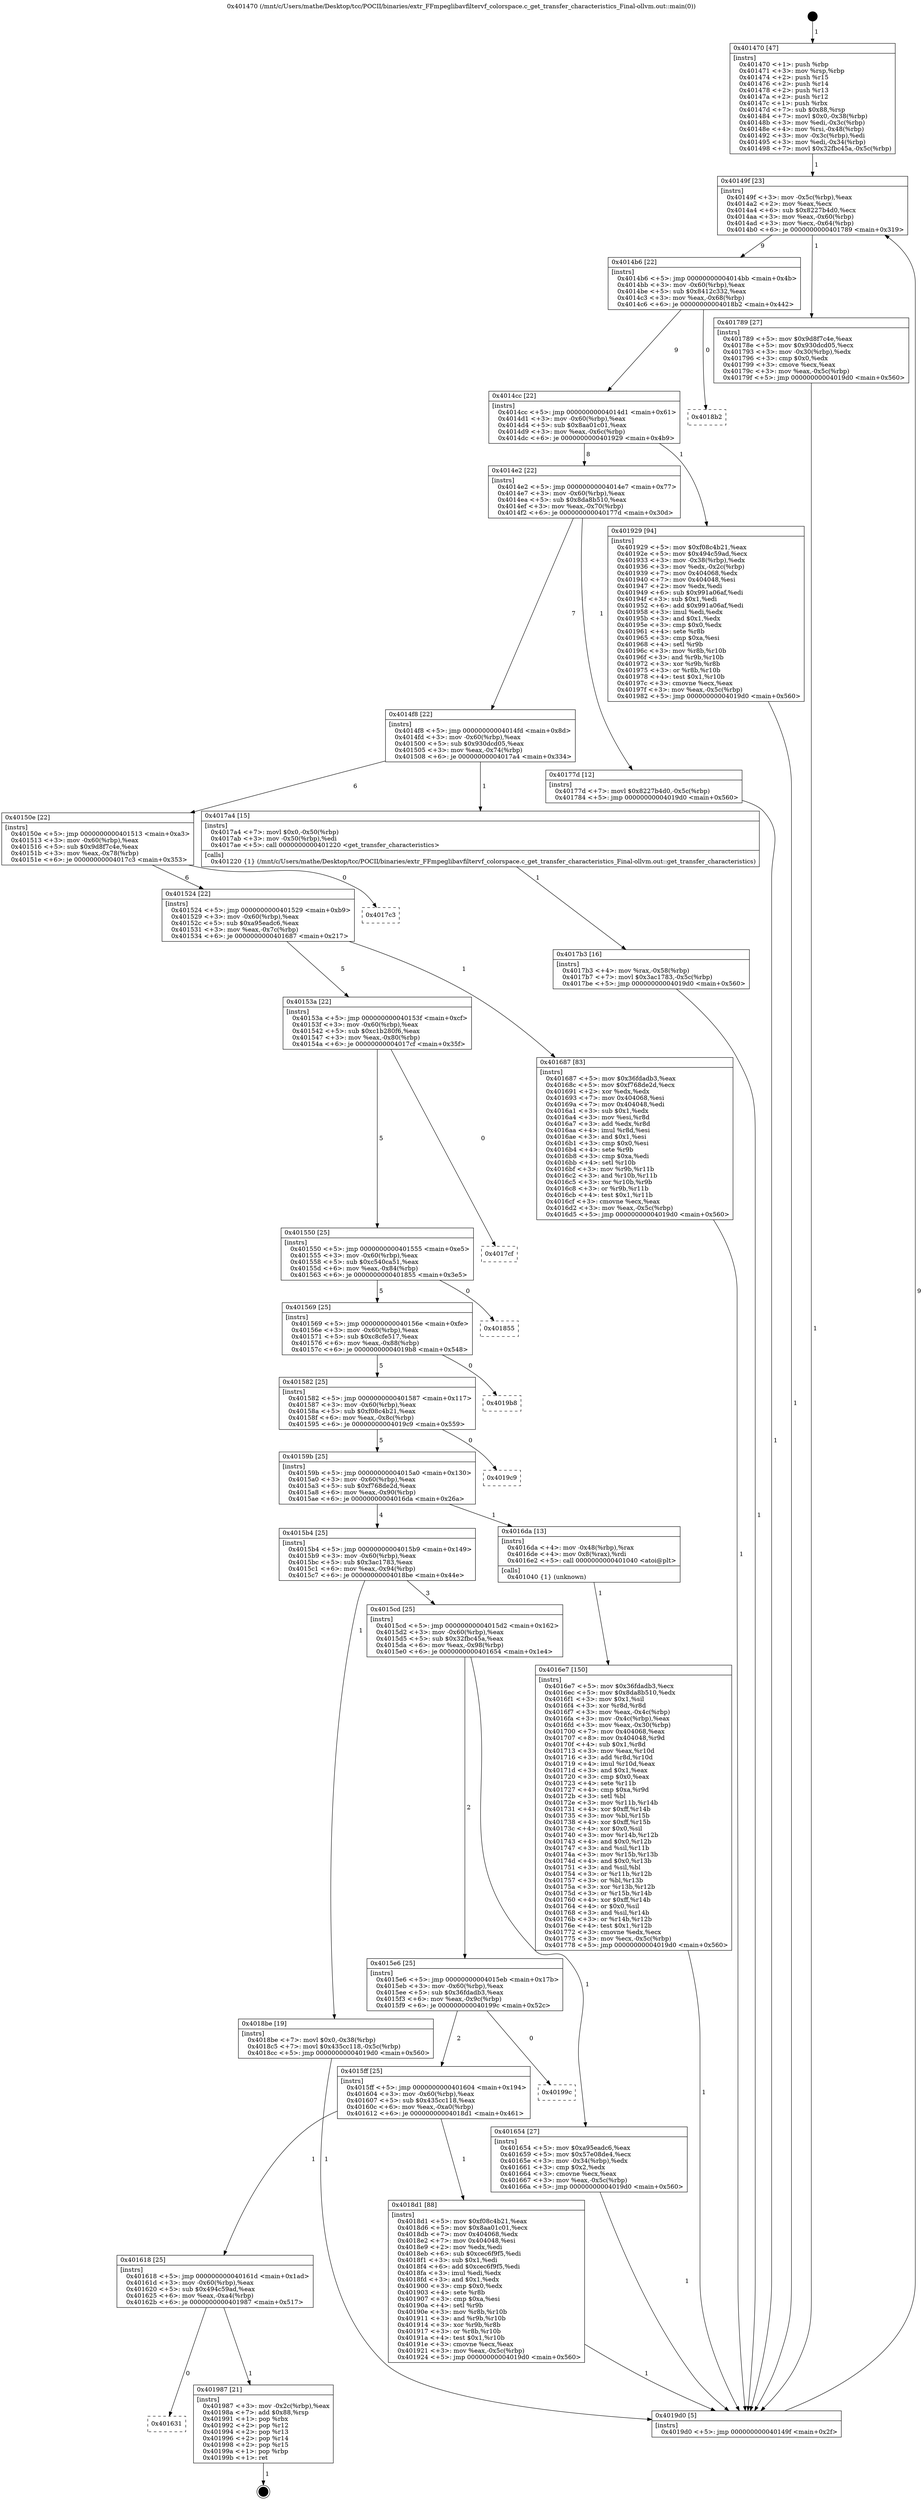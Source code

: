 digraph "0x401470" {
  label = "0x401470 (/mnt/c/Users/mathe/Desktop/tcc/POCII/binaries/extr_FFmpeglibavfiltervf_colorspace.c_get_transfer_characteristics_Final-ollvm.out::main(0))"
  labelloc = "t"
  node[shape=record]

  Entry [label="",width=0.3,height=0.3,shape=circle,fillcolor=black,style=filled]
  "0x40149f" [label="{
     0x40149f [23]\l
     | [instrs]\l
     &nbsp;&nbsp;0x40149f \<+3\>: mov -0x5c(%rbp),%eax\l
     &nbsp;&nbsp;0x4014a2 \<+2\>: mov %eax,%ecx\l
     &nbsp;&nbsp;0x4014a4 \<+6\>: sub $0x8227b4d0,%ecx\l
     &nbsp;&nbsp;0x4014aa \<+3\>: mov %eax,-0x60(%rbp)\l
     &nbsp;&nbsp;0x4014ad \<+3\>: mov %ecx,-0x64(%rbp)\l
     &nbsp;&nbsp;0x4014b0 \<+6\>: je 0000000000401789 \<main+0x319\>\l
  }"]
  "0x401789" [label="{
     0x401789 [27]\l
     | [instrs]\l
     &nbsp;&nbsp;0x401789 \<+5\>: mov $0x9d8f7c4e,%eax\l
     &nbsp;&nbsp;0x40178e \<+5\>: mov $0x930dcd05,%ecx\l
     &nbsp;&nbsp;0x401793 \<+3\>: mov -0x30(%rbp),%edx\l
     &nbsp;&nbsp;0x401796 \<+3\>: cmp $0x0,%edx\l
     &nbsp;&nbsp;0x401799 \<+3\>: cmove %ecx,%eax\l
     &nbsp;&nbsp;0x40179c \<+3\>: mov %eax,-0x5c(%rbp)\l
     &nbsp;&nbsp;0x40179f \<+5\>: jmp 00000000004019d0 \<main+0x560\>\l
  }"]
  "0x4014b6" [label="{
     0x4014b6 [22]\l
     | [instrs]\l
     &nbsp;&nbsp;0x4014b6 \<+5\>: jmp 00000000004014bb \<main+0x4b\>\l
     &nbsp;&nbsp;0x4014bb \<+3\>: mov -0x60(%rbp),%eax\l
     &nbsp;&nbsp;0x4014be \<+5\>: sub $0x8412c332,%eax\l
     &nbsp;&nbsp;0x4014c3 \<+3\>: mov %eax,-0x68(%rbp)\l
     &nbsp;&nbsp;0x4014c6 \<+6\>: je 00000000004018b2 \<main+0x442\>\l
  }"]
  Exit [label="",width=0.3,height=0.3,shape=circle,fillcolor=black,style=filled,peripheries=2]
  "0x4018b2" [label="{
     0x4018b2\l
  }", style=dashed]
  "0x4014cc" [label="{
     0x4014cc [22]\l
     | [instrs]\l
     &nbsp;&nbsp;0x4014cc \<+5\>: jmp 00000000004014d1 \<main+0x61\>\l
     &nbsp;&nbsp;0x4014d1 \<+3\>: mov -0x60(%rbp),%eax\l
     &nbsp;&nbsp;0x4014d4 \<+5\>: sub $0x8aa01c01,%eax\l
     &nbsp;&nbsp;0x4014d9 \<+3\>: mov %eax,-0x6c(%rbp)\l
     &nbsp;&nbsp;0x4014dc \<+6\>: je 0000000000401929 \<main+0x4b9\>\l
  }"]
  "0x401631" [label="{
     0x401631\l
  }", style=dashed]
  "0x401929" [label="{
     0x401929 [94]\l
     | [instrs]\l
     &nbsp;&nbsp;0x401929 \<+5\>: mov $0xf08c4b21,%eax\l
     &nbsp;&nbsp;0x40192e \<+5\>: mov $0x494c59ad,%ecx\l
     &nbsp;&nbsp;0x401933 \<+3\>: mov -0x38(%rbp),%edx\l
     &nbsp;&nbsp;0x401936 \<+3\>: mov %edx,-0x2c(%rbp)\l
     &nbsp;&nbsp;0x401939 \<+7\>: mov 0x404068,%edx\l
     &nbsp;&nbsp;0x401940 \<+7\>: mov 0x404048,%esi\l
     &nbsp;&nbsp;0x401947 \<+2\>: mov %edx,%edi\l
     &nbsp;&nbsp;0x401949 \<+6\>: sub $0x991a06af,%edi\l
     &nbsp;&nbsp;0x40194f \<+3\>: sub $0x1,%edi\l
     &nbsp;&nbsp;0x401952 \<+6\>: add $0x991a06af,%edi\l
     &nbsp;&nbsp;0x401958 \<+3\>: imul %edi,%edx\l
     &nbsp;&nbsp;0x40195b \<+3\>: and $0x1,%edx\l
     &nbsp;&nbsp;0x40195e \<+3\>: cmp $0x0,%edx\l
     &nbsp;&nbsp;0x401961 \<+4\>: sete %r8b\l
     &nbsp;&nbsp;0x401965 \<+3\>: cmp $0xa,%esi\l
     &nbsp;&nbsp;0x401968 \<+4\>: setl %r9b\l
     &nbsp;&nbsp;0x40196c \<+3\>: mov %r8b,%r10b\l
     &nbsp;&nbsp;0x40196f \<+3\>: and %r9b,%r10b\l
     &nbsp;&nbsp;0x401972 \<+3\>: xor %r9b,%r8b\l
     &nbsp;&nbsp;0x401975 \<+3\>: or %r8b,%r10b\l
     &nbsp;&nbsp;0x401978 \<+4\>: test $0x1,%r10b\l
     &nbsp;&nbsp;0x40197c \<+3\>: cmovne %ecx,%eax\l
     &nbsp;&nbsp;0x40197f \<+3\>: mov %eax,-0x5c(%rbp)\l
     &nbsp;&nbsp;0x401982 \<+5\>: jmp 00000000004019d0 \<main+0x560\>\l
  }"]
  "0x4014e2" [label="{
     0x4014e2 [22]\l
     | [instrs]\l
     &nbsp;&nbsp;0x4014e2 \<+5\>: jmp 00000000004014e7 \<main+0x77\>\l
     &nbsp;&nbsp;0x4014e7 \<+3\>: mov -0x60(%rbp),%eax\l
     &nbsp;&nbsp;0x4014ea \<+5\>: sub $0x8da8b510,%eax\l
     &nbsp;&nbsp;0x4014ef \<+3\>: mov %eax,-0x70(%rbp)\l
     &nbsp;&nbsp;0x4014f2 \<+6\>: je 000000000040177d \<main+0x30d\>\l
  }"]
  "0x401987" [label="{
     0x401987 [21]\l
     | [instrs]\l
     &nbsp;&nbsp;0x401987 \<+3\>: mov -0x2c(%rbp),%eax\l
     &nbsp;&nbsp;0x40198a \<+7\>: add $0x88,%rsp\l
     &nbsp;&nbsp;0x401991 \<+1\>: pop %rbx\l
     &nbsp;&nbsp;0x401992 \<+2\>: pop %r12\l
     &nbsp;&nbsp;0x401994 \<+2\>: pop %r13\l
     &nbsp;&nbsp;0x401996 \<+2\>: pop %r14\l
     &nbsp;&nbsp;0x401998 \<+2\>: pop %r15\l
     &nbsp;&nbsp;0x40199a \<+1\>: pop %rbp\l
     &nbsp;&nbsp;0x40199b \<+1\>: ret\l
  }"]
  "0x40177d" [label="{
     0x40177d [12]\l
     | [instrs]\l
     &nbsp;&nbsp;0x40177d \<+7\>: movl $0x8227b4d0,-0x5c(%rbp)\l
     &nbsp;&nbsp;0x401784 \<+5\>: jmp 00000000004019d0 \<main+0x560\>\l
  }"]
  "0x4014f8" [label="{
     0x4014f8 [22]\l
     | [instrs]\l
     &nbsp;&nbsp;0x4014f8 \<+5\>: jmp 00000000004014fd \<main+0x8d\>\l
     &nbsp;&nbsp;0x4014fd \<+3\>: mov -0x60(%rbp),%eax\l
     &nbsp;&nbsp;0x401500 \<+5\>: sub $0x930dcd05,%eax\l
     &nbsp;&nbsp;0x401505 \<+3\>: mov %eax,-0x74(%rbp)\l
     &nbsp;&nbsp;0x401508 \<+6\>: je 00000000004017a4 \<main+0x334\>\l
  }"]
  "0x401618" [label="{
     0x401618 [25]\l
     | [instrs]\l
     &nbsp;&nbsp;0x401618 \<+5\>: jmp 000000000040161d \<main+0x1ad\>\l
     &nbsp;&nbsp;0x40161d \<+3\>: mov -0x60(%rbp),%eax\l
     &nbsp;&nbsp;0x401620 \<+5\>: sub $0x494c59ad,%eax\l
     &nbsp;&nbsp;0x401625 \<+6\>: mov %eax,-0xa4(%rbp)\l
     &nbsp;&nbsp;0x40162b \<+6\>: je 0000000000401987 \<main+0x517\>\l
  }"]
  "0x4017a4" [label="{
     0x4017a4 [15]\l
     | [instrs]\l
     &nbsp;&nbsp;0x4017a4 \<+7\>: movl $0x0,-0x50(%rbp)\l
     &nbsp;&nbsp;0x4017ab \<+3\>: mov -0x50(%rbp),%edi\l
     &nbsp;&nbsp;0x4017ae \<+5\>: call 0000000000401220 \<get_transfer_characteristics\>\l
     | [calls]\l
     &nbsp;&nbsp;0x401220 \{1\} (/mnt/c/Users/mathe/Desktop/tcc/POCII/binaries/extr_FFmpeglibavfiltervf_colorspace.c_get_transfer_characteristics_Final-ollvm.out::get_transfer_characteristics)\l
  }"]
  "0x40150e" [label="{
     0x40150e [22]\l
     | [instrs]\l
     &nbsp;&nbsp;0x40150e \<+5\>: jmp 0000000000401513 \<main+0xa3\>\l
     &nbsp;&nbsp;0x401513 \<+3\>: mov -0x60(%rbp),%eax\l
     &nbsp;&nbsp;0x401516 \<+5\>: sub $0x9d8f7c4e,%eax\l
     &nbsp;&nbsp;0x40151b \<+3\>: mov %eax,-0x78(%rbp)\l
     &nbsp;&nbsp;0x40151e \<+6\>: je 00000000004017c3 \<main+0x353\>\l
  }"]
  "0x4018d1" [label="{
     0x4018d1 [88]\l
     | [instrs]\l
     &nbsp;&nbsp;0x4018d1 \<+5\>: mov $0xf08c4b21,%eax\l
     &nbsp;&nbsp;0x4018d6 \<+5\>: mov $0x8aa01c01,%ecx\l
     &nbsp;&nbsp;0x4018db \<+7\>: mov 0x404068,%edx\l
     &nbsp;&nbsp;0x4018e2 \<+7\>: mov 0x404048,%esi\l
     &nbsp;&nbsp;0x4018e9 \<+2\>: mov %edx,%edi\l
     &nbsp;&nbsp;0x4018eb \<+6\>: sub $0xcec6f9f5,%edi\l
     &nbsp;&nbsp;0x4018f1 \<+3\>: sub $0x1,%edi\l
     &nbsp;&nbsp;0x4018f4 \<+6\>: add $0xcec6f9f5,%edi\l
     &nbsp;&nbsp;0x4018fa \<+3\>: imul %edi,%edx\l
     &nbsp;&nbsp;0x4018fd \<+3\>: and $0x1,%edx\l
     &nbsp;&nbsp;0x401900 \<+3\>: cmp $0x0,%edx\l
     &nbsp;&nbsp;0x401903 \<+4\>: sete %r8b\l
     &nbsp;&nbsp;0x401907 \<+3\>: cmp $0xa,%esi\l
     &nbsp;&nbsp;0x40190a \<+4\>: setl %r9b\l
     &nbsp;&nbsp;0x40190e \<+3\>: mov %r8b,%r10b\l
     &nbsp;&nbsp;0x401911 \<+3\>: and %r9b,%r10b\l
     &nbsp;&nbsp;0x401914 \<+3\>: xor %r9b,%r8b\l
     &nbsp;&nbsp;0x401917 \<+3\>: or %r8b,%r10b\l
     &nbsp;&nbsp;0x40191a \<+4\>: test $0x1,%r10b\l
     &nbsp;&nbsp;0x40191e \<+3\>: cmovne %ecx,%eax\l
     &nbsp;&nbsp;0x401921 \<+3\>: mov %eax,-0x5c(%rbp)\l
     &nbsp;&nbsp;0x401924 \<+5\>: jmp 00000000004019d0 \<main+0x560\>\l
  }"]
  "0x4017c3" [label="{
     0x4017c3\l
  }", style=dashed]
  "0x401524" [label="{
     0x401524 [22]\l
     | [instrs]\l
     &nbsp;&nbsp;0x401524 \<+5\>: jmp 0000000000401529 \<main+0xb9\>\l
     &nbsp;&nbsp;0x401529 \<+3\>: mov -0x60(%rbp),%eax\l
     &nbsp;&nbsp;0x40152c \<+5\>: sub $0xa95eadc6,%eax\l
     &nbsp;&nbsp;0x401531 \<+3\>: mov %eax,-0x7c(%rbp)\l
     &nbsp;&nbsp;0x401534 \<+6\>: je 0000000000401687 \<main+0x217\>\l
  }"]
  "0x4015ff" [label="{
     0x4015ff [25]\l
     | [instrs]\l
     &nbsp;&nbsp;0x4015ff \<+5\>: jmp 0000000000401604 \<main+0x194\>\l
     &nbsp;&nbsp;0x401604 \<+3\>: mov -0x60(%rbp),%eax\l
     &nbsp;&nbsp;0x401607 \<+5\>: sub $0x435cc118,%eax\l
     &nbsp;&nbsp;0x40160c \<+6\>: mov %eax,-0xa0(%rbp)\l
     &nbsp;&nbsp;0x401612 \<+6\>: je 00000000004018d1 \<main+0x461\>\l
  }"]
  "0x401687" [label="{
     0x401687 [83]\l
     | [instrs]\l
     &nbsp;&nbsp;0x401687 \<+5\>: mov $0x36fdadb3,%eax\l
     &nbsp;&nbsp;0x40168c \<+5\>: mov $0xf768de2d,%ecx\l
     &nbsp;&nbsp;0x401691 \<+2\>: xor %edx,%edx\l
     &nbsp;&nbsp;0x401693 \<+7\>: mov 0x404068,%esi\l
     &nbsp;&nbsp;0x40169a \<+7\>: mov 0x404048,%edi\l
     &nbsp;&nbsp;0x4016a1 \<+3\>: sub $0x1,%edx\l
     &nbsp;&nbsp;0x4016a4 \<+3\>: mov %esi,%r8d\l
     &nbsp;&nbsp;0x4016a7 \<+3\>: add %edx,%r8d\l
     &nbsp;&nbsp;0x4016aa \<+4\>: imul %r8d,%esi\l
     &nbsp;&nbsp;0x4016ae \<+3\>: and $0x1,%esi\l
     &nbsp;&nbsp;0x4016b1 \<+3\>: cmp $0x0,%esi\l
     &nbsp;&nbsp;0x4016b4 \<+4\>: sete %r9b\l
     &nbsp;&nbsp;0x4016b8 \<+3\>: cmp $0xa,%edi\l
     &nbsp;&nbsp;0x4016bb \<+4\>: setl %r10b\l
     &nbsp;&nbsp;0x4016bf \<+3\>: mov %r9b,%r11b\l
     &nbsp;&nbsp;0x4016c2 \<+3\>: and %r10b,%r11b\l
     &nbsp;&nbsp;0x4016c5 \<+3\>: xor %r10b,%r9b\l
     &nbsp;&nbsp;0x4016c8 \<+3\>: or %r9b,%r11b\l
     &nbsp;&nbsp;0x4016cb \<+4\>: test $0x1,%r11b\l
     &nbsp;&nbsp;0x4016cf \<+3\>: cmovne %ecx,%eax\l
     &nbsp;&nbsp;0x4016d2 \<+3\>: mov %eax,-0x5c(%rbp)\l
     &nbsp;&nbsp;0x4016d5 \<+5\>: jmp 00000000004019d0 \<main+0x560\>\l
  }"]
  "0x40153a" [label="{
     0x40153a [22]\l
     | [instrs]\l
     &nbsp;&nbsp;0x40153a \<+5\>: jmp 000000000040153f \<main+0xcf\>\l
     &nbsp;&nbsp;0x40153f \<+3\>: mov -0x60(%rbp),%eax\l
     &nbsp;&nbsp;0x401542 \<+5\>: sub $0xc1b280f6,%eax\l
     &nbsp;&nbsp;0x401547 \<+3\>: mov %eax,-0x80(%rbp)\l
     &nbsp;&nbsp;0x40154a \<+6\>: je 00000000004017cf \<main+0x35f\>\l
  }"]
  "0x40199c" [label="{
     0x40199c\l
  }", style=dashed]
  "0x4017cf" [label="{
     0x4017cf\l
  }", style=dashed]
  "0x401550" [label="{
     0x401550 [25]\l
     | [instrs]\l
     &nbsp;&nbsp;0x401550 \<+5\>: jmp 0000000000401555 \<main+0xe5\>\l
     &nbsp;&nbsp;0x401555 \<+3\>: mov -0x60(%rbp),%eax\l
     &nbsp;&nbsp;0x401558 \<+5\>: sub $0xc540ca51,%eax\l
     &nbsp;&nbsp;0x40155d \<+6\>: mov %eax,-0x84(%rbp)\l
     &nbsp;&nbsp;0x401563 \<+6\>: je 0000000000401855 \<main+0x3e5\>\l
  }"]
  "0x4017b3" [label="{
     0x4017b3 [16]\l
     | [instrs]\l
     &nbsp;&nbsp;0x4017b3 \<+4\>: mov %rax,-0x58(%rbp)\l
     &nbsp;&nbsp;0x4017b7 \<+7\>: movl $0x3ac1783,-0x5c(%rbp)\l
     &nbsp;&nbsp;0x4017be \<+5\>: jmp 00000000004019d0 \<main+0x560\>\l
  }"]
  "0x401855" [label="{
     0x401855\l
  }", style=dashed]
  "0x401569" [label="{
     0x401569 [25]\l
     | [instrs]\l
     &nbsp;&nbsp;0x401569 \<+5\>: jmp 000000000040156e \<main+0xfe\>\l
     &nbsp;&nbsp;0x40156e \<+3\>: mov -0x60(%rbp),%eax\l
     &nbsp;&nbsp;0x401571 \<+5\>: sub $0xc8cfe517,%eax\l
     &nbsp;&nbsp;0x401576 \<+6\>: mov %eax,-0x88(%rbp)\l
     &nbsp;&nbsp;0x40157c \<+6\>: je 00000000004019b8 \<main+0x548\>\l
  }"]
  "0x4016e7" [label="{
     0x4016e7 [150]\l
     | [instrs]\l
     &nbsp;&nbsp;0x4016e7 \<+5\>: mov $0x36fdadb3,%ecx\l
     &nbsp;&nbsp;0x4016ec \<+5\>: mov $0x8da8b510,%edx\l
     &nbsp;&nbsp;0x4016f1 \<+3\>: mov $0x1,%sil\l
     &nbsp;&nbsp;0x4016f4 \<+3\>: xor %r8d,%r8d\l
     &nbsp;&nbsp;0x4016f7 \<+3\>: mov %eax,-0x4c(%rbp)\l
     &nbsp;&nbsp;0x4016fa \<+3\>: mov -0x4c(%rbp),%eax\l
     &nbsp;&nbsp;0x4016fd \<+3\>: mov %eax,-0x30(%rbp)\l
     &nbsp;&nbsp;0x401700 \<+7\>: mov 0x404068,%eax\l
     &nbsp;&nbsp;0x401707 \<+8\>: mov 0x404048,%r9d\l
     &nbsp;&nbsp;0x40170f \<+4\>: sub $0x1,%r8d\l
     &nbsp;&nbsp;0x401713 \<+3\>: mov %eax,%r10d\l
     &nbsp;&nbsp;0x401716 \<+3\>: add %r8d,%r10d\l
     &nbsp;&nbsp;0x401719 \<+4\>: imul %r10d,%eax\l
     &nbsp;&nbsp;0x40171d \<+3\>: and $0x1,%eax\l
     &nbsp;&nbsp;0x401720 \<+3\>: cmp $0x0,%eax\l
     &nbsp;&nbsp;0x401723 \<+4\>: sete %r11b\l
     &nbsp;&nbsp;0x401727 \<+4\>: cmp $0xa,%r9d\l
     &nbsp;&nbsp;0x40172b \<+3\>: setl %bl\l
     &nbsp;&nbsp;0x40172e \<+3\>: mov %r11b,%r14b\l
     &nbsp;&nbsp;0x401731 \<+4\>: xor $0xff,%r14b\l
     &nbsp;&nbsp;0x401735 \<+3\>: mov %bl,%r15b\l
     &nbsp;&nbsp;0x401738 \<+4\>: xor $0xff,%r15b\l
     &nbsp;&nbsp;0x40173c \<+4\>: xor $0x0,%sil\l
     &nbsp;&nbsp;0x401740 \<+3\>: mov %r14b,%r12b\l
     &nbsp;&nbsp;0x401743 \<+4\>: and $0x0,%r12b\l
     &nbsp;&nbsp;0x401747 \<+3\>: and %sil,%r11b\l
     &nbsp;&nbsp;0x40174a \<+3\>: mov %r15b,%r13b\l
     &nbsp;&nbsp;0x40174d \<+4\>: and $0x0,%r13b\l
     &nbsp;&nbsp;0x401751 \<+3\>: and %sil,%bl\l
     &nbsp;&nbsp;0x401754 \<+3\>: or %r11b,%r12b\l
     &nbsp;&nbsp;0x401757 \<+3\>: or %bl,%r13b\l
     &nbsp;&nbsp;0x40175a \<+3\>: xor %r13b,%r12b\l
     &nbsp;&nbsp;0x40175d \<+3\>: or %r15b,%r14b\l
     &nbsp;&nbsp;0x401760 \<+4\>: xor $0xff,%r14b\l
     &nbsp;&nbsp;0x401764 \<+4\>: or $0x0,%sil\l
     &nbsp;&nbsp;0x401768 \<+3\>: and %sil,%r14b\l
     &nbsp;&nbsp;0x40176b \<+3\>: or %r14b,%r12b\l
     &nbsp;&nbsp;0x40176e \<+4\>: test $0x1,%r12b\l
     &nbsp;&nbsp;0x401772 \<+3\>: cmovne %edx,%ecx\l
     &nbsp;&nbsp;0x401775 \<+3\>: mov %ecx,-0x5c(%rbp)\l
     &nbsp;&nbsp;0x401778 \<+5\>: jmp 00000000004019d0 \<main+0x560\>\l
  }"]
  "0x4019b8" [label="{
     0x4019b8\l
  }", style=dashed]
  "0x401582" [label="{
     0x401582 [25]\l
     | [instrs]\l
     &nbsp;&nbsp;0x401582 \<+5\>: jmp 0000000000401587 \<main+0x117\>\l
     &nbsp;&nbsp;0x401587 \<+3\>: mov -0x60(%rbp),%eax\l
     &nbsp;&nbsp;0x40158a \<+5\>: sub $0xf08c4b21,%eax\l
     &nbsp;&nbsp;0x40158f \<+6\>: mov %eax,-0x8c(%rbp)\l
     &nbsp;&nbsp;0x401595 \<+6\>: je 00000000004019c9 \<main+0x559\>\l
  }"]
  "0x401470" [label="{
     0x401470 [47]\l
     | [instrs]\l
     &nbsp;&nbsp;0x401470 \<+1\>: push %rbp\l
     &nbsp;&nbsp;0x401471 \<+3\>: mov %rsp,%rbp\l
     &nbsp;&nbsp;0x401474 \<+2\>: push %r15\l
     &nbsp;&nbsp;0x401476 \<+2\>: push %r14\l
     &nbsp;&nbsp;0x401478 \<+2\>: push %r13\l
     &nbsp;&nbsp;0x40147a \<+2\>: push %r12\l
     &nbsp;&nbsp;0x40147c \<+1\>: push %rbx\l
     &nbsp;&nbsp;0x40147d \<+7\>: sub $0x88,%rsp\l
     &nbsp;&nbsp;0x401484 \<+7\>: movl $0x0,-0x38(%rbp)\l
     &nbsp;&nbsp;0x40148b \<+3\>: mov %edi,-0x3c(%rbp)\l
     &nbsp;&nbsp;0x40148e \<+4\>: mov %rsi,-0x48(%rbp)\l
     &nbsp;&nbsp;0x401492 \<+3\>: mov -0x3c(%rbp),%edi\l
     &nbsp;&nbsp;0x401495 \<+3\>: mov %edi,-0x34(%rbp)\l
     &nbsp;&nbsp;0x401498 \<+7\>: movl $0x32fbc45a,-0x5c(%rbp)\l
  }"]
  "0x4019c9" [label="{
     0x4019c9\l
  }", style=dashed]
  "0x40159b" [label="{
     0x40159b [25]\l
     | [instrs]\l
     &nbsp;&nbsp;0x40159b \<+5\>: jmp 00000000004015a0 \<main+0x130\>\l
     &nbsp;&nbsp;0x4015a0 \<+3\>: mov -0x60(%rbp),%eax\l
     &nbsp;&nbsp;0x4015a3 \<+5\>: sub $0xf768de2d,%eax\l
     &nbsp;&nbsp;0x4015a8 \<+6\>: mov %eax,-0x90(%rbp)\l
     &nbsp;&nbsp;0x4015ae \<+6\>: je 00000000004016da \<main+0x26a\>\l
  }"]
  "0x4019d0" [label="{
     0x4019d0 [5]\l
     | [instrs]\l
     &nbsp;&nbsp;0x4019d0 \<+5\>: jmp 000000000040149f \<main+0x2f\>\l
  }"]
  "0x4016da" [label="{
     0x4016da [13]\l
     | [instrs]\l
     &nbsp;&nbsp;0x4016da \<+4\>: mov -0x48(%rbp),%rax\l
     &nbsp;&nbsp;0x4016de \<+4\>: mov 0x8(%rax),%rdi\l
     &nbsp;&nbsp;0x4016e2 \<+5\>: call 0000000000401040 \<atoi@plt\>\l
     | [calls]\l
     &nbsp;&nbsp;0x401040 \{1\} (unknown)\l
  }"]
  "0x4015b4" [label="{
     0x4015b4 [25]\l
     | [instrs]\l
     &nbsp;&nbsp;0x4015b4 \<+5\>: jmp 00000000004015b9 \<main+0x149\>\l
     &nbsp;&nbsp;0x4015b9 \<+3\>: mov -0x60(%rbp),%eax\l
     &nbsp;&nbsp;0x4015bc \<+5\>: sub $0x3ac1783,%eax\l
     &nbsp;&nbsp;0x4015c1 \<+6\>: mov %eax,-0x94(%rbp)\l
     &nbsp;&nbsp;0x4015c7 \<+6\>: je 00000000004018be \<main+0x44e\>\l
  }"]
  "0x4015e6" [label="{
     0x4015e6 [25]\l
     | [instrs]\l
     &nbsp;&nbsp;0x4015e6 \<+5\>: jmp 00000000004015eb \<main+0x17b\>\l
     &nbsp;&nbsp;0x4015eb \<+3\>: mov -0x60(%rbp),%eax\l
     &nbsp;&nbsp;0x4015ee \<+5\>: sub $0x36fdadb3,%eax\l
     &nbsp;&nbsp;0x4015f3 \<+6\>: mov %eax,-0x9c(%rbp)\l
     &nbsp;&nbsp;0x4015f9 \<+6\>: je 000000000040199c \<main+0x52c\>\l
  }"]
  "0x4018be" [label="{
     0x4018be [19]\l
     | [instrs]\l
     &nbsp;&nbsp;0x4018be \<+7\>: movl $0x0,-0x38(%rbp)\l
     &nbsp;&nbsp;0x4018c5 \<+7\>: movl $0x435cc118,-0x5c(%rbp)\l
     &nbsp;&nbsp;0x4018cc \<+5\>: jmp 00000000004019d0 \<main+0x560\>\l
  }"]
  "0x4015cd" [label="{
     0x4015cd [25]\l
     | [instrs]\l
     &nbsp;&nbsp;0x4015cd \<+5\>: jmp 00000000004015d2 \<main+0x162\>\l
     &nbsp;&nbsp;0x4015d2 \<+3\>: mov -0x60(%rbp),%eax\l
     &nbsp;&nbsp;0x4015d5 \<+5\>: sub $0x32fbc45a,%eax\l
     &nbsp;&nbsp;0x4015da \<+6\>: mov %eax,-0x98(%rbp)\l
     &nbsp;&nbsp;0x4015e0 \<+6\>: je 0000000000401654 \<main+0x1e4\>\l
  }"]
  "0x401654" [label="{
     0x401654 [27]\l
     | [instrs]\l
     &nbsp;&nbsp;0x401654 \<+5\>: mov $0xa95eadc6,%eax\l
     &nbsp;&nbsp;0x401659 \<+5\>: mov $0x57e08de4,%ecx\l
     &nbsp;&nbsp;0x40165e \<+3\>: mov -0x34(%rbp),%edx\l
     &nbsp;&nbsp;0x401661 \<+3\>: cmp $0x2,%edx\l
     &nbsp;&nbsp;0x401664 \<+3\>: cmovne %ecx,%eax\l
     &nbsp;&nbsp;0x401667 \<+3\>: mov %eax,-0x5c(%rbp)\l
     &nbsp;&nbsp;0x40166a \<+5\>: jmp 00000000004019d0 \<main+0x560\>\l
  }"]
  Entry -> "0x401470" [label=" 1"]
  "0x40149f" -> "0x401789" [label=" 1"]
  "0x40149f" -> "0x4014b6" [label=" 9"]
  "0x401987" -> Exit [label=" 1"]
  "0x4014b6" -> "0x4018b2" [label=" 0"]
  "0x4014b6" -> "0x4014cc" [label=" 9"]
  "0x401618" -> "0x401631" [label=" 0"]
  "0x4014cc" -> "0x401929" [label=" 1"]
  "0x4014cc" -> "0x4014e2" [label=" 8"]
  "0x401618" -> "0x401987" [label=" 1"]
  "0x4014e2" -> "0x40177d" [label=" 1"]
  "0x4014e2" -> "0x4014f8" [label=" 7"]
  "0x401929" -> "0x4019d0" [label=" 1"]
  "0x4014f8" -> "0x4017a4" [label=" 1"]
  "0x4014f8" -> "0x40150e" [label=" 6"]
  "0x4018d1" -> "0x4019d0" [label=" 1"]
  "0x40150e" -> "0x4017c3" [label=" 0"]
  "0x40150e" -> "0x401524" [label=" 6"]
  "0x4015ff" -> "0x401618" [label=" 1"]
  "0x401524" -> "0x401687" [label=" 1"]
  "0x401524" -> "0x40153a" [label=" 5"]
  "0x4015ff" -> "0x4018d1" [label=" 1"]
  "0x40153a" -> "0x4017cf" [label=" 0"]
  "0x40153a" -> "0x401550" [label=" 5"]
  "0x4015e6" -> "0x4015ff" [label=" 2"]
  "0x401550" -> "0x401855" [label=" 0"]
  "0x401550" -> "0x401569" [label=" 5"]
  "0x4015e6" -> "0x40199c" [label=" 0"]
  "0x401569" -> "0x4019b8" [label=" 0"]
  "0x401569" -> "0x401582" [label=" 5"]
  "0x4018be" -> "0x4019d0" [label=" 1"]
  "0x401582" -> "0x4019c9" [label=" 0"]
  "0x401582" -> "0x40159b" [label=" 5"]
  "0x4017b3" -> "0x4019d0" [label=" 1"]
  "0x40159b" -> "0x4016da" [label=" 1"]
  "0x40159b" -> "0x4015b4" [label=" 4"]
  "0x4017a4" -> "0x4017b3" [label=" 1"]
  "0x4015b4" -> "0x4018be" [label=" 1"]
  "0x4015b4" -> "0x4015cd" [label=" 3"]
  "0x401789" -> "0x4019d0" [label=" 1"]
  "0x4015cd" -> "0x401654" [label=" 1"]
  "0x4015cd" -> "0x4015e6" [label=" 2"]
  "0x401654" -> "0x4019d0" [label=" 1"]
  "0x401470" -> "0x40149f" [label=" 1"]
  "0x4019d0" -> "0x40149f" [label=" 9"]
  "0x401687" -> "0x4019d0" [label=" 1"]
  "0x4016da" -> "0x4016e7" [label=" 1"]
  "0x4016e7" -> "0x4019d0" [label=" 1"]
  "0x40177d" -> "0x4019d0" [label=" 1"]
}
